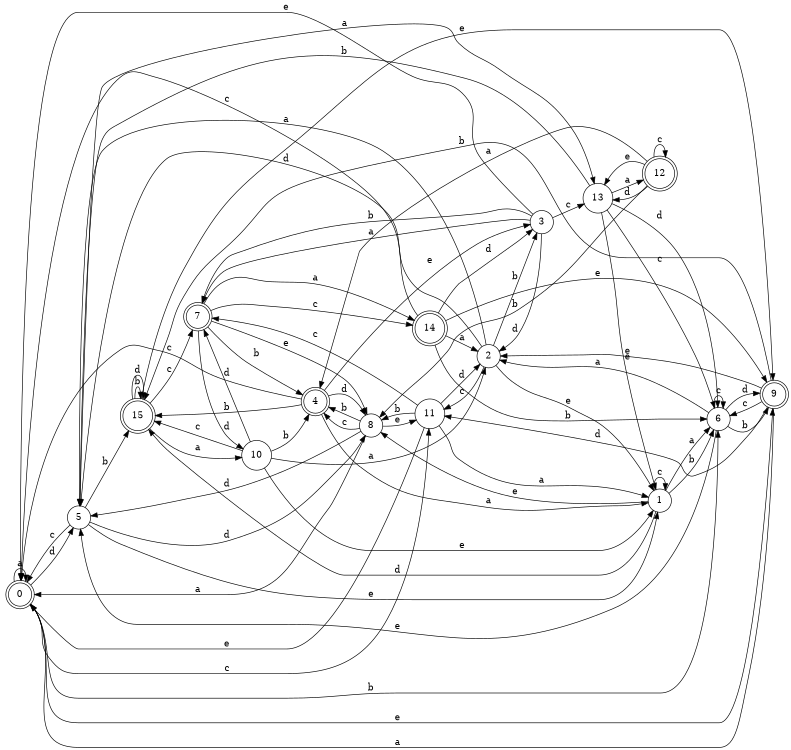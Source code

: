 digraph n13_8 {
__start0 [label="" shape="none"];

rankdir=LR;
size="8,5";

s0 [style="rounded,filled", color="black", fillcolor="white" shape="doublecircle", label="0"];
s1 [style="filled", color="black", fillcolor="white" shape="circle", label="1"];
s2 [style="filled", color="black", fillcolor="white" shape="circle", label="2"];
s3 [style="filled", color="black", fillcolor="white" shape="circle", label="3"];
s4 [style="rounded,filled", color="black", fillcolor="white" shape="doublecircle", label="4"];
s5 [style="filled", color="black", fillcolor="white" shape="circle", label="5"];
s6 [style="filled", color="black", fillcolor="white" shape="circle", label="6"];
s7 [style="rounded,filled", color="black", fillcolor="white" shape="doublecircle", label="7"];
s8 [style="filled", color="black", fillcolor="white" shape="circle", label="8"];
s9 [style="rounded,filled", color="black", fillcolor="white" shape="doublecircle", label="9"];
s10 [style="filled", color="black", fillcolor="white" shape="circle", label="10"];
s11 [style="filled", color="black", fillcolor="white" shape="circle", label="11"];
s12 [style="rounded,filled", color="black", fillcolor="white" shape="doublecircle", label="12"];
s13 [style="filled", color="black", fillcolor="white" shape="circle", label="13"];
s14 [style="rounded,filled", color="black", fillcolor="white" shape="doublecircle", label="14"];
s15 [style="rounded,filled", color="black", fillcolor="white" shape="doublecircle", label="15"];
s0 -> s0 [label="a"];
s0 -> s6 [label="b"];
s0 -> s11 [label="c"];
s0 -> s5 [label="d"];
s0 -> s9 [label="e"];
s1 -> s6 [label="a"];
s1 -> s6 [label="b"];
s1 -> s1 [label="c"];
s1 -> s15 [label="d"];
s1 -> s8 [label="e"];
s2 -> s5 [label="a"];
s2 -> s3 [label="b"];
s2 -> s11 [label="c"];
s2 -> s5 [label="d"];
s2 -> s1 [label="e"];
s3 -> s7 [label="a"];
s3 -> s7 [label="b"];
s3 -> s13 [label="c"];
s3 -> s2 [label="d"];
s3 -> s0 [label="e"];
s4 -> s1 [label="a"];
s4 -> s15 [label="b"];
s4 -> s0 [label="c"];
s4 -> s8 [label="d"];
s4 -> s3 [label="e"];
s5 -> s13 [label="a"];
s5 -> s15 [label="b"];
s5 -> s0 [label="c"];
s5 -> s8 [label="d"];
s5 -> s1 [label="e"];
s6 -> s2 [label="a"];
s6 -> s9 [label="b"];
s6 -> s6 [label="c"];
s6 -> s9 [label="d"];
s6 -> s5 [label="e"];
s7 -> s14 [label="a"];
s7 -> s4 [label="b"];
s7 -> s14 [label="c"];
s7 -> s10 [label="d"];
s7 -> s8 [label="e"];
s8 -> s0 [label="a"];
s8 -> s4 [label="b"];
s8 -> s4 [label="c"];
s8 -> s5 [label="d"];
s8 -> s11 [label="e"];
s9 -> s0 [label="a"];
s9 -> s15 [label="b"];
s9 -> s6 [label="c"];
s9 -> s11 [label="d"];
s9 -> s2 [label="e"];
s10 -> s2 [label="a"];
s10 -> s4 [label="b"];
s10 -> s15 [label="c"];
s10 -> s7 [label="d"];
s10 -> s1 [label="e"];
s11 -> s1 [label="a"];
s11 -> s8 [label="b"];
s11 -> s7 [label="c"];
s11 -> s2 [label="d"];
s11 -> s0 [label="e"];
s12 -> s4 [label="a"];
s12 -> s8 [label="b"];
s12 -> s12 [label="c"];
s12 -> s13 [label="d"];
s12 -> s13 [label="e"];
s13 -> s12 [label="a"];
s13 -> s5 [label="b"];
s13 -> s6 [label="c"];
s13 -> s6 [label="d"];
s13 -> s1 [label="e"];
s14 -> s2 [label="a"];
s14 -> s6 [label="b"];
s14 -> s0 [label="c"];
s14 -> s3 [label="d"];
s14 -> s9 [label="e"];
s15 -> s10 [label="a"];
s15 -> s15 [label="b"];
s15 -> s7 [label="c"];
s15 -> s15 [label="d"];
s15 -> s9 [label="e"];

}